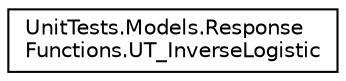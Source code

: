 digraph "Graphical Class Hierarchy"
{
 // LATEX_PDF_SIZE
  edge [fontname="Helvetica",fontsize="10",labelfontname="Helvetica",labelfontsize="10"];
  node [fontname="Helvetica",fontsize="10",shape=record];
  rankdir="LR";
  Node0 [label="UnitTests.Models.Response\lFunctions.UT_InverseLogistic",height=0.2,width=0.4,color="black", fillcolor="white", style="filled",URL="$class_unit_tests_1_1_models_1_1_response_functions_1_1_u_t___inverse_logistic.html",tooltip=" "];
}
